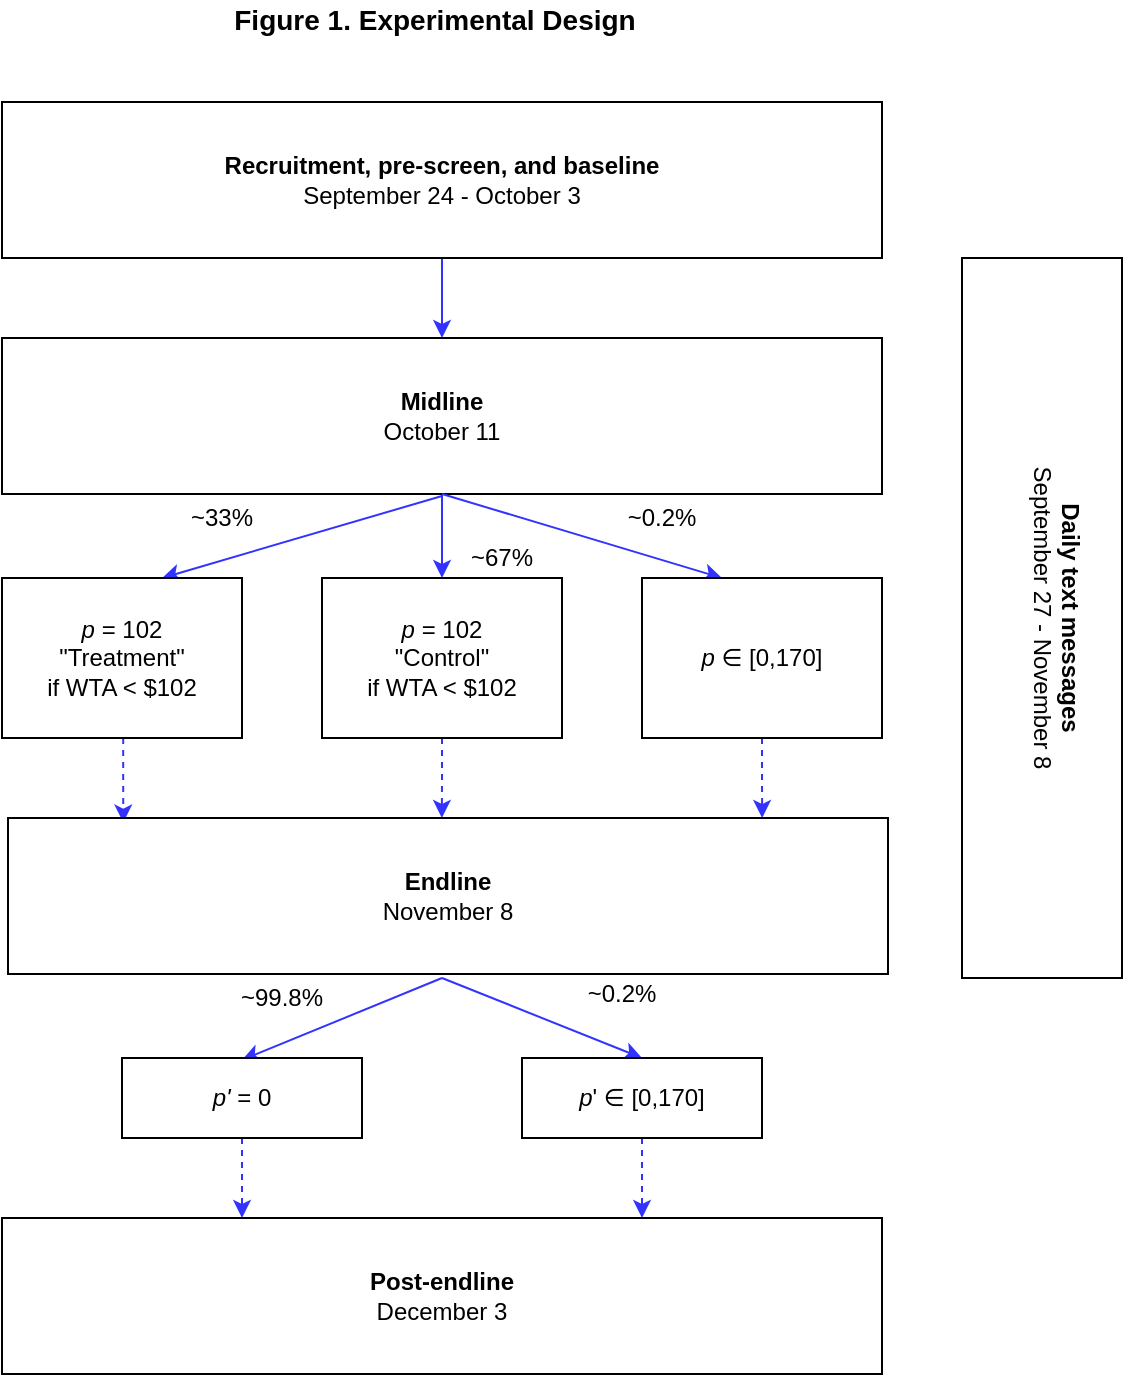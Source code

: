 <mxGraphModel dx="901" dy="735" grid="1" gridSize="10" guides="1" tooltips="1" connect="1" arrows="1" fold="1" page="1" pageScale="1" pageWidth="827" pageHeight="1169" background="#ffffff"><root><mxCell id="0"/><mxCell id="1" parent="0"/><mxCell id="6" style="edgeStyle=orthogonalEdgeStyle;rounded=0;html=1;jettySize=auto;orthogonalLoop=1;strokeColor=#3333FF;" parent="1" source="3" edge="1"><mxGeometry relative="1" as="geometry"><mxPoint x="340" y="199" as="targetPoint"/></mxGeometry></mxCell><mxCell id="3" value="&lt;div&gt;&lt;b&gt;Recruitment, pre-screen, and baseline&lt;/b&gt;&lt;/div&gt;September 24 - October 3" style="rounded=0;whiteSpace=wrap;html=1;" parent="1" vertex="1"><mxGeometry x="120" y="81" width="440" height="78" as="geometry"/></mxCell><mxCell id="16" style="edgeStyle=orthogonalEdgeStyle;rounded=0;html=1;jettySize=auto;orthogonalLoop=1;strokeColor=#3333FF;" parent="1" source="7" edge="1"><mxGeometry relative="1" as="geometry"><mxPoint x="340" y="319" as="targetPoint"/></mxGeometry></mxCell><mxCell id="7" value="&lt;div&gt;&lt;b&gt;Midline&lt;/b&gt;&lt;/div&gt;October 11" style="rounded=0;whiteSpace=wrap;html=1;" parent="1" vertex="1"><mxGeometry x="120" y="199" width="440" height="78" as="geometry"/></mxCell><mxCell id="17" value="" style="endArrow=classic;html=1;strokeColor=#3333FF;" parent="1" edge="1"><mxGeometry width="50" height="50" relative="1" as="geometry"><mxPoint x="340" y="277" as="sourcePoint"/><mxPoint x="480" y="319" as="targetPoint"/></mxGeometry></mxCell><mxCell id="18" value="" style="endArrow=classic;html=1;strokeColor=#3333FF;" parent="1" edge="1"><mxGeometry width="50" height="50" relative="1" as="geometry"><mxPoint x="340" y="278" as="sourcePoint"/><mxPoint x="200" y="319" as="targetPoint"/></mxGeometry></mxCell><mxCell id="19" value="~33%" style="text;html=1;strokeColor=none;fillColor=none;align=center;verticalAlign=middle;whiteSpace=wrap;rounded=0;" parent="1" vertex="1"><mxGeometry x="210" y="279" width="40" height="20" as="geometry"/></mxCell><mxCell id="20" value="~67%" style="text;html=1;strokeColor=none;fillColor=none;align=center;verticalAlign=middle;whiteSpace=wrap;rounded=0;" parent="1" vertex="1"><mxGeometry x="350" y="299" width="40" height="20" as="geometry"/></mxCell><mxCell id="21" value="~0.2%" style="text;html=1;strokeColor=none;fillColor=none;align=center;verticalAlign=middle;whiteSpace=wrap;rounded=0;" parent="1" vertex="1"><mxGeometry x="430" y="279" width="40" height="20" as="geometry"/></mxCell><mxCell id="26" style="edgeStyle=orthogonalEdgeStyle;rounded=0;html=1;entryX=0.131;entryY=0.029;entryPerimeter=0;jettySize=auto;orthogonalLoop=1;strokeColor=#3333FF;dashed=1;" parent="1" source="22" target="25" edge="1"><mxGeometry relative="1" as="geometry"><Array as="points"><mxPoint x="180" y="419"/></Array></mxGeometry></mxCell><mxCell id="22" value="&lt;i&gt;p&lt;/i&gt; = 102&lt;br&gt;&quot;Treatment&quot;&lt;br&gt;if WTA &amp;lt; $102" style="rounded=0;whiteSpace=wrap;html=1;" parent="1" vertex="1"><mxGeometry x="120" y="319" width="120" height="80" as="geometry"/></mxCell><mxCell id="30" style="edgeStyle=orthogonalEdgeStyle;rounded=0;html=1;jettySize=auto;orthogonalLoop=1;strokeColor=#3333FF;entryX=0.493;entryY=0;entryPerimeter=0;dashed=1;" parent="1" source="23" target="25" edge="1"><mxGeometry relative="1" as="geometry"><mxPoint x="340.0" y="429.0" as="targetPoint"/><Array as="points"/></mxGeometry></mxCell><mxCell id="23" value="&lt;i&gt;p&lt;/i&gt; = 102&lt;br&gt;&quot;Control&quot;&lt;br&gt;if WTA &amp;lt; $102" style="rounded=0;whiteSpace=wrap;html=1;" parent="1" vertex="1"><mxGeometry x="280" y="319" width="120" height="80" as="geometry"/></mxCell><mxCell id="29" style="edgeStyle=orthogonalEdgeStyle;rounded=0;html=1;entryX=0.857;entryY=0;entryPerimeter=0;jettySize=auto;orthogonalLoop=1;strokeColor=#3333FF;dashed=1;" parent="1" source="24" target="25" edge="1"><mxGeometry relative="1" as="geometry"/></mxCell><mxCell id="24" value="&lt;i&gt;p&lt;/i&gt; ∈ [0,170]" style="rounded=0;whiteSpace=wrap;html=1;" parent="1" vertex="1"><mxGeometry x="440" y="319" width="120" height="80" as="geometry"/></mxCell><mxCell id="25" value="&lt;b&gt;Endline&lt;/b&gt;&lt;br&gt;November 8" style="rounded=0;whiteSpace=wrap;html=1;" parent="1" vertex="1"><mxGeometry x="123" y="439" width="440" height="78" as="geometry"/></mxCell><mxCell id="32" value="" style="endArrow=classic;html=1;strokeColor=#3333FF;" parent="1" edge="1"><mxGeometry width="50" height="50" relative="1" as="geometry"><mxPoint x="340" y="519" as="sourcePoint"/><mxPoint x="240" y="560" as="targetPoint"/></mxGeometry></mxCell><mxCell id="33" value="" style="endArrow=classic;html=1;strokeColor=#3333FF;" parent="1" edge="1"><mxGeometry width="50" height="50" relative="1" as="geometry"><mxPoint x="340" y="519" as="sourcePoint"/><mxPoint x="440" y="559" as="targetPoint"/></mxGeometry></mxCell><mxCell id="34" value="~99.8%" style="text;html=1;strokeColor=none;fillColor=none;align=center;verticalAlign=middle;whiteSpace=wrap;rounded=0;" parent="1" vertex="1"><mxGeometry x="240" y="519" width="40" height="20" as="geometry"/></mxCell><mxCell id="35" value="~0.2%" style="text;html=1;strokeColor=none;fillColor=none;align=center;verticalAlign=middle;whiteSpace=wrap;rounded=0;" parent="1" vertex="1"><mxGeometry x="410" y="517" width="40" height="20" as="geometry"/></mxCell><mxCell id="38" style="edgeStyle=orthogonalEdgeStyle;rounded=0;html=1;dashed=1;jettySize=auto;orthogonalLoop=1;strokeColor=#3333FF;" parent="1" source="36" edge="1"><mxGeometry relative="1" as="geometry"><mxPoint x="240" y="639" as="targetPoint"/></mxGeometry></mxCell><mxCell id="36" value="&lt;i&gt;p' &lt;/i&gt;= 0" style="rounded=0;whiteSpace=wrap;html=1;" parent="1" vertex="1"><mxGeometry x="180" y="559" width="120" height="40" as="geometry"/></mxCell><mxCell id="39" style="edgeStyle=orthogonalEdgeStyle;rounded=0;html=1;dashed=1;jettySize=auto;orthogonalLoop=1;strokeColor=#3333FF;" parent="1" source="37" edge="1"><mxGeometry relative="1" as="geometry"><mxPoint x="440" y="639" as="targetPoint"/></mxGeometry></mxCell><mxCell id="37" value="&lt;i&gt;p&lt;/i&gt;' ∈ [0,170]" style="rounded=0;whiteSpace=wrap;html=1;" parent="1" vertex="1"><mxGeometry x="380" y="559" width="120" height="40" as="geometry"/></mxCell><mxCell id="40" value="&lt;b&gt;Post-endline&lt;/b&gt;&lt;br&gt;December 3" style="rounded=0;whiteSpace=wrap;html=1;" parent="1" vertex="1"><mxGeometry x="120" y="639" width="440" height="78" as="geometry"/></mxCell><mxCell id="41" value="&lt;div&gt;&lt;b&gt;Daily text messages&lt;/b&gt;&lt;/div&gt;&lt;div&gt;September 27 - November 8&lt;b&gt;&lt;br&gt;&lt;/b&gt;&lt;/div&gt;&lt;div&gt;&lt;b&gt;&lt;br&gt;&lt;/b&gt;&lt;/div&gt;" style="rounded=0;whiteSpace=wrap;html=1;horizontal=0;rotation=-180;" parent="1" vertex="1"><mxGeometry x="600" y="159" width="80" height="360" as="geometry"/></mxCell><mxCell id="42" value="Figure 1. Experimental Design" style="text;html=1;strokeColor=none;fillColor=none;align=center;verticalAlign=middle;whiteSpace=wrap;rounded=0;fontSize=14;fontStyle=1" parent="1" vertex="1"><mxGeometry x="123" y="30" width="427" height="20" as="geometry"/></mxCell></root></mxGraphModel>